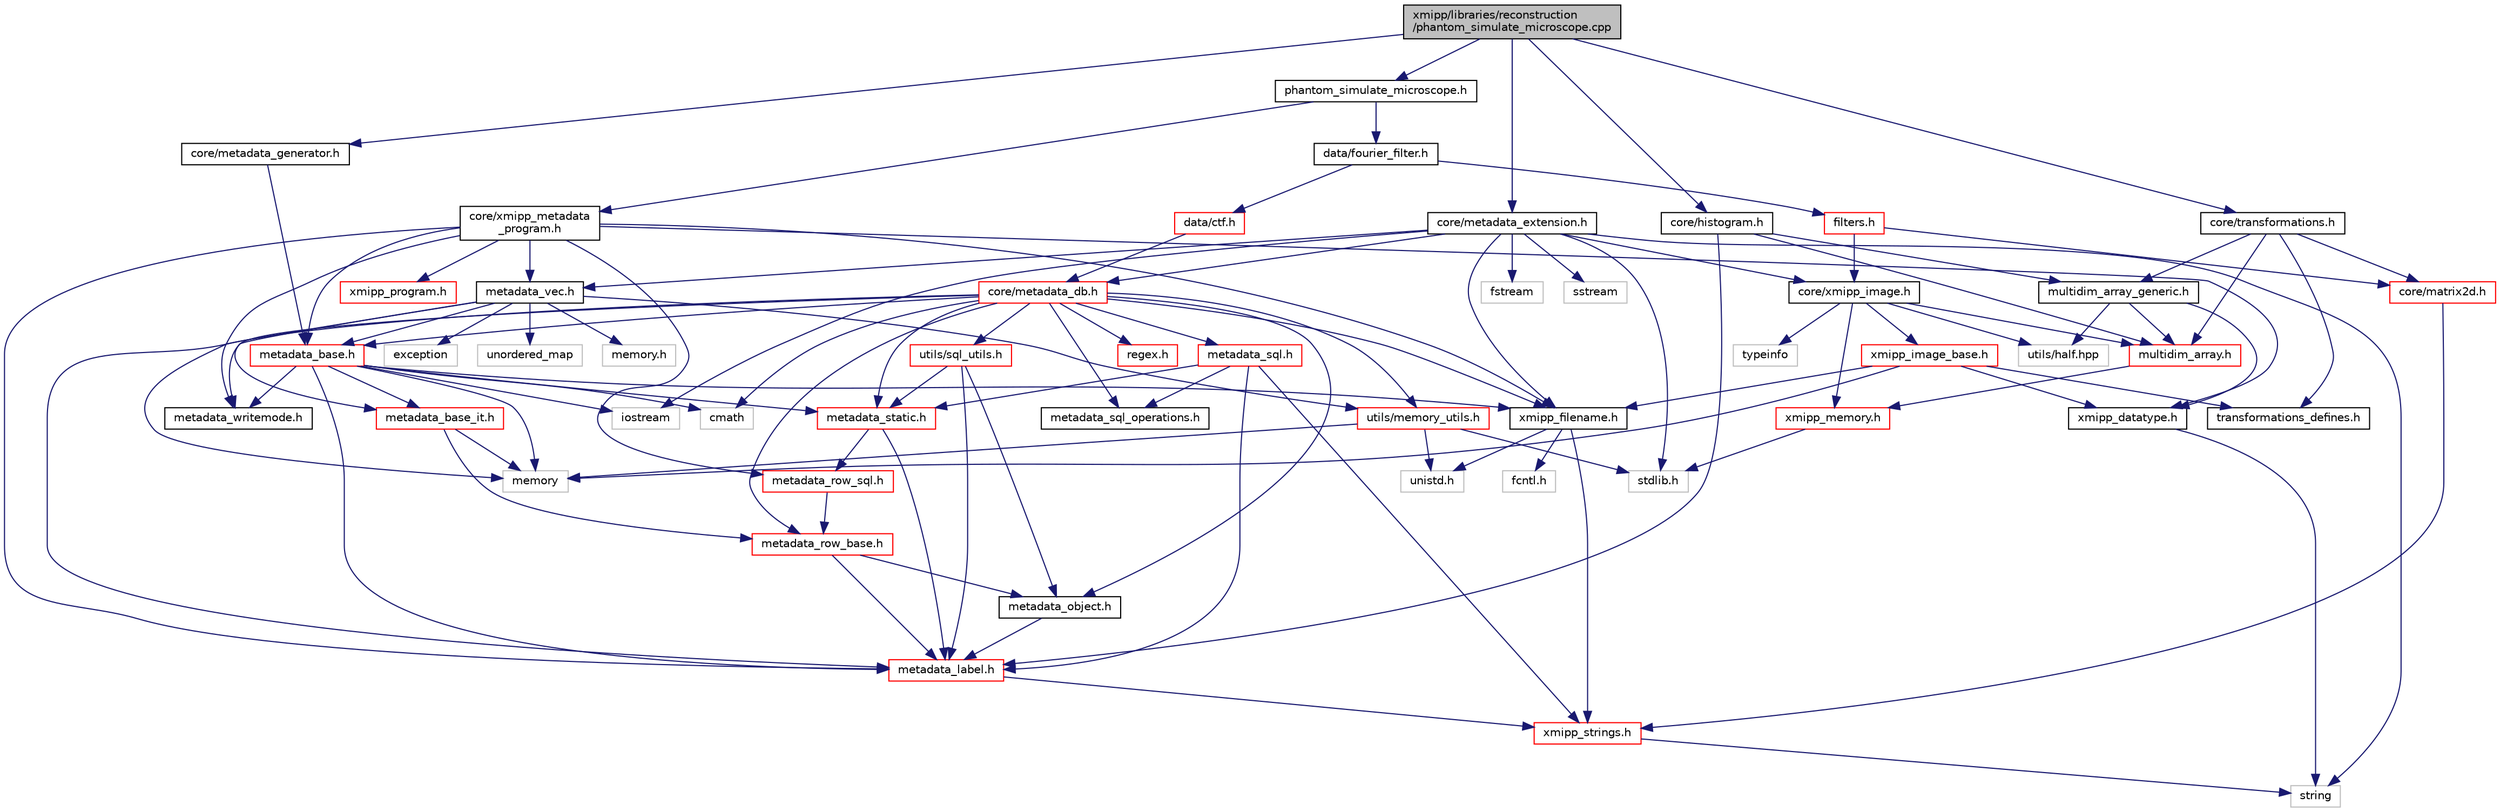 digraph "xmipp/libraries/reconstruction/phantom_simulate_microscope.cpp"
{
  edge [fontname="Helvetica",fontsize="10",labelfontname="Helvetica",labelfontsize="10"];
  node [fontname="Helvetica",fontsize="10",shape=record];
  Node0 [label="xmipp/libraries/reconstruction\l/phantom_simulate_microscope.cpp",height=0.2,width=0.4,color="black", fillcolor="grey75", style="filled", fontcolor="black"];
  Node0 -> Node1 [color="midnightblue",fontsize="10",style="solid",fontname="Helvetica"];
  Node1 [label="phantom_simulate_microscope.h",height=0.2,width=0.4,color="black", fillcolor="white", style="filled",URL="$phantom__simulate__microscope_8h.html"];
  Node1 -> Node2 [color="midnightblue",fontsize="10",style="solid",fontname="Helvetica"];
  Node2 [label="core/xmipp_metadata\l_program.h",height=0.2,width=0.4,color="black", fillcolor="white", style="filled",URL="$xmipp__metadata__program_8h.html"];
  Node2 -> Node3 [color="midnightblue",fontsize="10",style="solid",fontname="Helvetica"];
  Node3 [label="xmipp_program.h",height=0.2,width=0.4,color="red", fillcolor="white", style="filled",URL="$xmipp__program_8h.html"];
  Node2 -> Node10 [color="midnightblue",fontsize="10",style="solid",fontname="Helvetica"];
  Node10 [label="xmipp_datatype.h",height=0.2,width=0.4,color="black", fillcolor="white", style="filled",URL="$xmipp__datatype_8h.html"];
  Node10 -> Node8 [color="midnightblue",fontsize="10",style="solid",fontname="Helvetica"];
  Node8 [label="string",height=0.2,width=0.4,color="grey75", fillcolor="white", style="filled"];
  Node2 -> Node11 [color="midnightblue",fontsize="10",style="solid",fontname="Helvetica"];
  Node11 [label="xmipp_filename.h",height=0.2,width=0.4,color="black", fillcolor="white", style="filled",URL="$xmipp__filename_8h.html"];
  Node11 -> Node12 [color="midnightblue",fontsize="10",style="solid",fontname="Helvetica"];
  Node12 [label="unistd.h",height=0.2,width=0.4,color="grey75", fillcolor="white", style="filled"];
  Node11 -> Node6 [color="midnightblue",fontsize="10",style="solid",fontname="Helvetica"];
  Node6 [label="xmipp_strings.h",height=0.2,width=0.4,color="red", fillcolor="white", style="filled",URL="$xmipp__strings_8h.html"];
  Node6 -> Node8 [color="midnightblue",fontsize="10",style="solid",fontname="Helvetica"];
  Node11 -> Node13 [color="midnightblue",fontsize="10",style="solid",fontname="Helvetica"];
  Node13 [label="fcntl.h",height=0.2,width=0.4,color="grey75", fillcolor="white", style="filled"];
  Node2 -> Node14 [color="midnightblue",fontsize="10",style="solid",fontname="Helvetica"];
  Node14 [label="metadata_label.h",height=0.2,width=0.4,color="red", fillcolor="white", style="filled",URL="$metadata__label_8h.html"];
  Node14 -> Node6 [color="midnightblue",fontsize="10",style="solid",fontname="Helvetica"];
  Node2 -> Node15 [color="midnightblue",fontsize="10",style="solid",fontname="Helvetica"];
  Node15 [label="metadata_row_sql.h",height=0.2,width=0.4,color="red", fillcolor="white", style="filled",URL="$metadata__row__sql_8h.html"];
  Node15 -> Node16 [color="midnightblue",fontsize="10",style="solid",fontname="Helvetica"];
  Node16 [label="metadata_row_base.h",height=0.2,width=0.4,color="red", fillcolor="white", style="filled",URL="$metadata__row__base_8h.html"];
  Node16 -> Node14 [color="midnightblue",fontsize="10",style="solid",fontname="Helvetica"];
  Node16 -> Node17 [color="midnightblue",fontsize="10",style="solid",fontname="Helvetica"];
  Node17 [label="metadata_object.h",height=0.2,width=0.4,color="black", fillcolor="white", style="filled",URL="$metadata__object_8h.html"];
  Node17 -> Node14 [color="midnightblue",fontsize="10",style="solid",fontname="Helvetica"];
  Node2 -> Node21 [color="midnightblue",fontsize="10",style="solid",fontname="Helvetica"];
  Node21 [label="metadata_writemode.h",height=0.2,width=0.4,color="black", fillcolor="white", style="filled",URL="$metadata__writemode_8h.html"];
  Node2 -> Node22 [color="midnightblue",fontsize="10",style="solid",fontname="Helvetica"];
  Node22 [label="metadata_base.h",height=0.2,width=0.4,color="red", fillcolor="white", style="filled",URL="$metadata__base_8h.html"];
  Node22 -> Node24 [color="midnightblue",fontsize="10",style="solid",fontname="Helvetica"];
  Node24 [label="cmath",height=0.2,width=0.4,color="grey75", fillcolor="white", style="filled"];
  Node22 -> Node25 [color="midnightblue",fontsize="10",style="solid",fontname="Helvetica"];
  Node25 [label="memory",height=0.2,width=0.4,color="grey75", fillcolor="white", style="filled"];
  Node22 -> Node26 [color="midnightblue",fontsize="10",style="solid",fontname="Helvetica"];
  Node26 [label="iostream",height=0.2,width=0.4,color="grey75", fillcolor="white", style="filled"];
  Node22 -> Node11 [color="midnightblue",fontsize="10",style="solid",fontname="Helvetica"];
  Node22 -> Node14 [color="midnightblue",fontsize="10",style="solid",fontname="Helvetica"];
  Node22 -> Node21 [color="midnightblue",fontsize="10",style="solid",fontname="Helvetica"];
  Node22 -> Node28 [color="midnightblue",fontsize="10",style="solid",fontname="Helvetica"];
  Node28 [label="metadata_base_it.h",height=0.2,width=0.4,color="red", fillcolor="white", style="filled",URL="$metadata__base__it_8h.html"];
  Node28 -> Node25 [color="midnightblue",fontsize="10",style="solid",fontname="Helvetica"];
  Node28 -> Node16 [color="midnightblue",fontsize="10",style="solid",fontname="Helvetica"];
  Node22 -> Node29 [color="midnightblue",fontsize="10",style="solid",fontname="Helvetica"];
  Node29 [label="metadata_static.h",height=0.2,width=0.4,color="red", fillcolor="white", style="filled",URL="$metadata__static_8h.html"];
  Node29 -> Node14 [color="midnightblue",fontsize="10",style="solid",fontname="Helvetica"];
  Node29 -> Node15 [color="midnightblue",fontsize="10",style="solid",fontname="Helvetica"];
  Node2 -> Node33 [color="midnightblue",fontsize="10",style="solid",fontname="Helvetica"];
  Node33 [label="metadata_vec.h",height=0.2,width=0.4,color="black", fillcolor="white", style="filled",URL="$metadata__vec_8h.html"];
  Node33 -> Node25 [color="midnightblue",fontsize="10",style="solid",fontname="Helvetica"];
  Node33 -> Node34 [color="midnightblue",fontsize="10",style="solid",fontname="Helvetica"];
  Node34 [label="exception",height=0.2,width=0.4,color="grey75", fillcolor="white", style="filled"];
  Node33 -> Node35 [color="midnightblue",fontsize="10",style="solid",fontname="Helvetica"];
  Node35 [label="unordered_map",height=0.2,width=0.4,color="grey75", fillcolor="white", style="filled"];
  Node33 -> Node36 [color="midnightblue",fontsize="10",style="solid",fontname="Helvetica"];
  Node36 [label="memory.h",height=0.2,width=0.4,color="grey75", fillcolor="white", style="filled"];
  Node33 -> Node22 [color="midnightblue",fontsize="10",style="solid",fontname="Helvetica"];
  Node33 -> Node28 [color="midnightblue",fontsize="10",style="solid",fontname="Helvetica"];
  Node33 -> Node37 [color="midnightblue",fontsize="10",style="solid",fontname="Helvetica"];
  Node37 [label="utils/memory_utils.h",height=0.2,width=0.4,color="red", fillcolor="white", style="filled",URL="$memory__utils_8h.html"];
  Node37 -> Node38 [color="midnightblue",fontsize="10",style="solid",fontname="Helvetica"];
  Node38 [label="stdlib.h",height=0.2,width=0.4,color="grey75", fillcolor="white", style="filled"];
  Node37 -> Node25 [color="midnightblue",fontsize="10",style="solid",fontname="Helvetica"];
  Node37 -> Node12 [color="midnightblue",fontsize="10",style="solid",fontname="Helvetica"];
  Node1 -> Node41 [color="midnightblue",fontsize="10",style="solid",fontname="Helvetica"];
  Node41 [label="data/fourier_filter.h",height=0.2,width=0.4,color="black", fillcolor="white", style="filled",URL="$fourier__filter_8h.html"];
  Node41 -> Node42 [color="midnightblue",fontsize="10",style="solid",fontname="Helvetica"];
  Node42 [label="filters.h",height=0.2,width=0.4,color="red", fillcolor="white", style="filled",URL="$filters_8h.html"];
  Node42 -> Node43 [color="midnightblue",fontsize="10",style="solid",fontname="Helvetica"];
  Node43 [label="core/xmipp_image.h",height=0.2,width=0.4,color="black", fillcolor="white", style="filled",URL="$xmipp__image_8h.html"];
  Node43 -> Node44 [color="midnightblue",fontsize="10",style="solid",fontname="Helvetica"];
  Node44 [label="typeinfo",height=0.2,width=0.4,color="grey75", fillcolor="white", style="filled"];
  Node43 -> Node45 [color="midnightblue",fontsize="10",style="solid",fontname="Helvetica"];
  Node45 [label="multidim_array.h",height=0.2,width=0.4,color="red", fillcolor="white", style="filled",URL="$multidim__array_8h.html"];
  Node45 -> Node55 [color="midnightblue",fontsize="10",style="solid",fontname="Helvetica"];
  Node55 [label="xmipp_memory.h",height=0.2,width=0.4,color="red", fillcolor="white", style="filled",URL="$xmipp__memory_8h.html"];
  Node55 -> Node38 [color="midnightblue",fontsize="10",style="solid",fontname="Helvetica"];
  Node43 -> Node57 [color="midnightblue",fontsize="10",style="solid",fontname="Helvetica"];
  Node57 [label="xmipp_image_base.h",height=0.2,width=0.4,color="red", fillcolor="white", style="filled",URL="$xmipp__image__base_8h.html"];
  Node57 -> Node25 [color="midnightblue",fontsize="10",style="solid",fontname="Helvetica"];
  Node57 -> Node10 [color="midnightblue",fontsize="10",style="solid",fontname="Helvetica"];
  Node57 -> Node11 [color="midnightblue",fontsize="10",style="solid",fontname="Helvetica"];
  Node57 -> Node59 [color="midnightblue",fontsize="10",style="solid",fontname="Helvetica"];
  Node59 [label="transformations_defines.h",height=0.2,width=0.4,color="black", fillcolor="white", style="filled",URL="$transformations__defines_8h.html"];
  Node43 -> Node55 [color="midnightblue",fontsize="10",style="solid",fontname="Helvetica"];
  Node43 -> Node75 [color="midnightblue",fontsize="10",style="solid",fontname="Helvetica"];
  Node75 [label="utils/half.hpp",height=0.2,width=0.4,color="grey75", fillcolor="white", style="filled"];
  Node42 -> Node76 [color="midnightblue",fontsize="10",style="solid",fontname="Helvetica"];
  Node76 [label="core/matrix2d.h",height=0.2,width=0.4,color="red", fillcolor="white", style="filled",URL="$matrix2d_8h.html"];
  Node76 -> Node6 [color="midnightblue",fontsize="10",style="solid",fontname="Helvetica"];
  Node41 -> Node86 [color="midnightblue",fontsize="10",style="solid",fontname="Helvetica"];
  Node86 [label="data/ctf.h",height=0.2,width=0.4,color="red", fillcolor="white", style="filled",URL="$ctf_8h.html"];
  Node86 -> Node87 [color="midnightblue",fontsize="10",style="solid",fontname="Helvetica"];
  Node87 [label="core/metadata_db.h",height=0.2,width=0.4,color="red", fillcolor="white", style="filled",URL="$metadata__db_8h.html"];
  Node87 -> Node88 [color="midnightblue",fontsize="10",style="solid",fontname="Helvetica"];
  Node88 [label="regex.h",height=0.2,width=0.4,color="red", fillcolor="white", style="filled",URL="$regex_8h.html"];
  Node87 -> Node24 [color="midnightblue",fontsize="10",style="solid",fontname="Helvetica"];
  Node87 -> Node37 [color="midnightblue",fontsize="10",style="solid",fontname="Helvetica"];
  Node87 -> Node22 [color="midnightblue",fontsize="10",style="solid",fontname="Helvetica"];
  Node87 -> Node14 [color="midnightblue",fontsize="10",style="solid",fontname="Helvetica"];
  Node87 -> Node17 [color="midnightblue",fontsize="10",style="solid",fontname="Helvetica"];
  Node87 -> Node16 [color="midnightblue",fontsize="10",style="solid",fontname="Helvetica"];
  Node87 -> Node29 [color="midnightblue",fontsize="10",style="solid",fontname="Helvetica"];
  Node87 -> Node90 [color="midnightblue",fontsize="10",style="solid",fontname="Helvetica"];
  Node90 [label="metadata_sql.h",height=0.2,width=0.4,color="red", fillcolor="white", style="filled",URL="$metadata__sql_8h.html"];
  Node90 -> Node6 [color="midnightblue",fontsize="10",style="solid",fontname="Helvetica"];
  Node90 -> Node14 [color="midnightblue",fontsize="10",style="solid",fontname="Helvetica"];
  Node90 -> Node91 [color="midnightblue",fontsize="10",style="solid",fontname="Helvetica"];
  Node91 [label="metadata_sql_operations.h",height=0.2,width=0.4,color="black", fillcolor="white", style="filled",URL="$metadata__sql__operations_8h.html"];
  Node90 -> Node29 [color="midnightblue",fontsize="10",style="solid",fontname="Helvetica"];
  Node87 -> Node91 [color="midnightblue",fontsize="10",style="solid",fontname="Helvetica"];
  Node87 -> Node92 [color="midnightblue",fontsize="10",style="solid",fontname="Helvetica"];
  Node92 [label="utils/sql_utils.h",height=0.2,width=0.4,color="red", fillcolor="white", style="filled",URL="$sql__utils_8h.html"];
  Node92 -> Node14 [color="midnightblue",fontsize="10",style="solid",fontname="Helvetica"];
  Node92 -> Node17 [color="midnightblue",fontsize="10",style="solid",fontname="Helvetica"];
  Node92 -> Node29 [color="midnightblue",fontsize="10",style="solid",fontname="Helvetica"];
  Node87 -> Node11 [color="midnightblue",fontsize="10",style="solid",fontname="Helvetica"];
  Node87 -> Node21 [color="midnightblue",fontsize="10",style="solid",fontname="Helvetica"];
  Node0 -> Node97 [color="midnightblue",fontsize="10",style="solid",fontname="Helvetica"];
  Node97 [label="core/metadata_extension.h",height=0.2,width=0.4,color="black", fillcolor="white", style="filled",URL="$metadata__extension_8h.html"];
  Node97 -> Node11 [color="midnightblue",fontsize="10",style="solid",fontname="Helvetica"];
  Node97 -> Node43 [color="midnightblue",fontsize="10",style="solid",fontname="Helvetica"];
  Node97 -> Node33 [color="midnightblue",fontsize="10",style="solid",fontname="Helvetica"];
  Node97 -> Node87 [color="midnightblue",fontsize="10",style="solid",fontname="Helvetica"];
  Node97 -> Node38 [color="midnightblue",fontsize="10",style="solid",fontname="Helvetica"];
  Node97 -> Node98 [color="midnightblue",fontsize="10",style="solid",fontname="Helvetica"];
  Node98 [label="fstream",height=0.2,width=0.4,color="grey75", fillcolor="white", style="filled"];
  Node97 -> Node26 [color="midnightblue",fontsize="10",style="solid",fontname="Helvetica"];
  Node97 -> Node32 [color="midnightblue",fontsize="10",style="solid",fontname="Helvetica"];
  Node32 [label="sstream",height=0.2,width=0.4,color="grey75", fillcolor="white", style="filled"];
  Node97 -> Node8 [color="midnightblue",fontsize="10",style="solid",fontname="Helvetica"];
  Node0 -> Node99 [color="midnightblue",fontsize="10",style="solid",fontname="Helvetica"];
  Node99 [label="core/metadata_generator.h",height=0.2,width=0.4,color="black", fillcolor="white", style="filled",URL="$metadata__generator_8h.html"];
  Node99 -> Node22 [color="midnightblue",fontsize="10",style="solid",fontname="Helvetica"];
  Node0 -> Node100 [color="midnightblue",fontsize="10",style="solid",fontname="Helvetica"];
  Node100 [label="core/histogram.h",height=0.2,width=0.4,color="black", fillcolor="white", style="filled",URL="$histogram_8h.html"];
  Node100 -> Node45 [color="midnightblue",fontsize="10",style="solid",fontname="Helvetica"];
  Node100 -> Node82 [color="midnightblue",fontsize="10",style="solid",fontname="Helvetica"];
  Node82 [label="multidim_array_generic.h",height=0.2,width=0.4,color="black", fillcolor="white", style="filled",URL="$multidim__array__generic_8h.html"];
  Node82 -> Node10 [color="midnightblue",fontsize="10",style="solid",fontname="Helvetica"];
  Node82 -> Node45 [color="midnightblue",fontsize="10",style="solid",fontname="Helvetica"];
  Node82 -> Node75 [color="midnightblue",fontsize="10",style="solid",fontname="Helvetica"];
  Node100 -> Node14 [color="midnightblue",fontsize="10",style="solid",fontname="Helvetica"];
  Node0 -> Node101 [color="midnightblue",fontsize="10",style="solid",fontname="Helvetica"];
  Node101 [label="core/transformations.h",height=0.2,width=0.4,color="black", fillcolor="white", style="filled",URL="$transformations_8h.html"];
  Node101 -> Node76 [color="midnightblue",fontsize="10",style="solid",fontname="Helvetica"];
  Node101 -> Node45 [color="midnightblue",fontsize="10",style="solid",fontname="Helvetica"];
  Node101 -> Node82 [color="midnightblue",fontsize="10",style="solid",fontname="Helvetica"];
  Node101 -> Node59 [color="midnightblue",fontsize="10",style="solid",fontname="Helvetica"];
}
